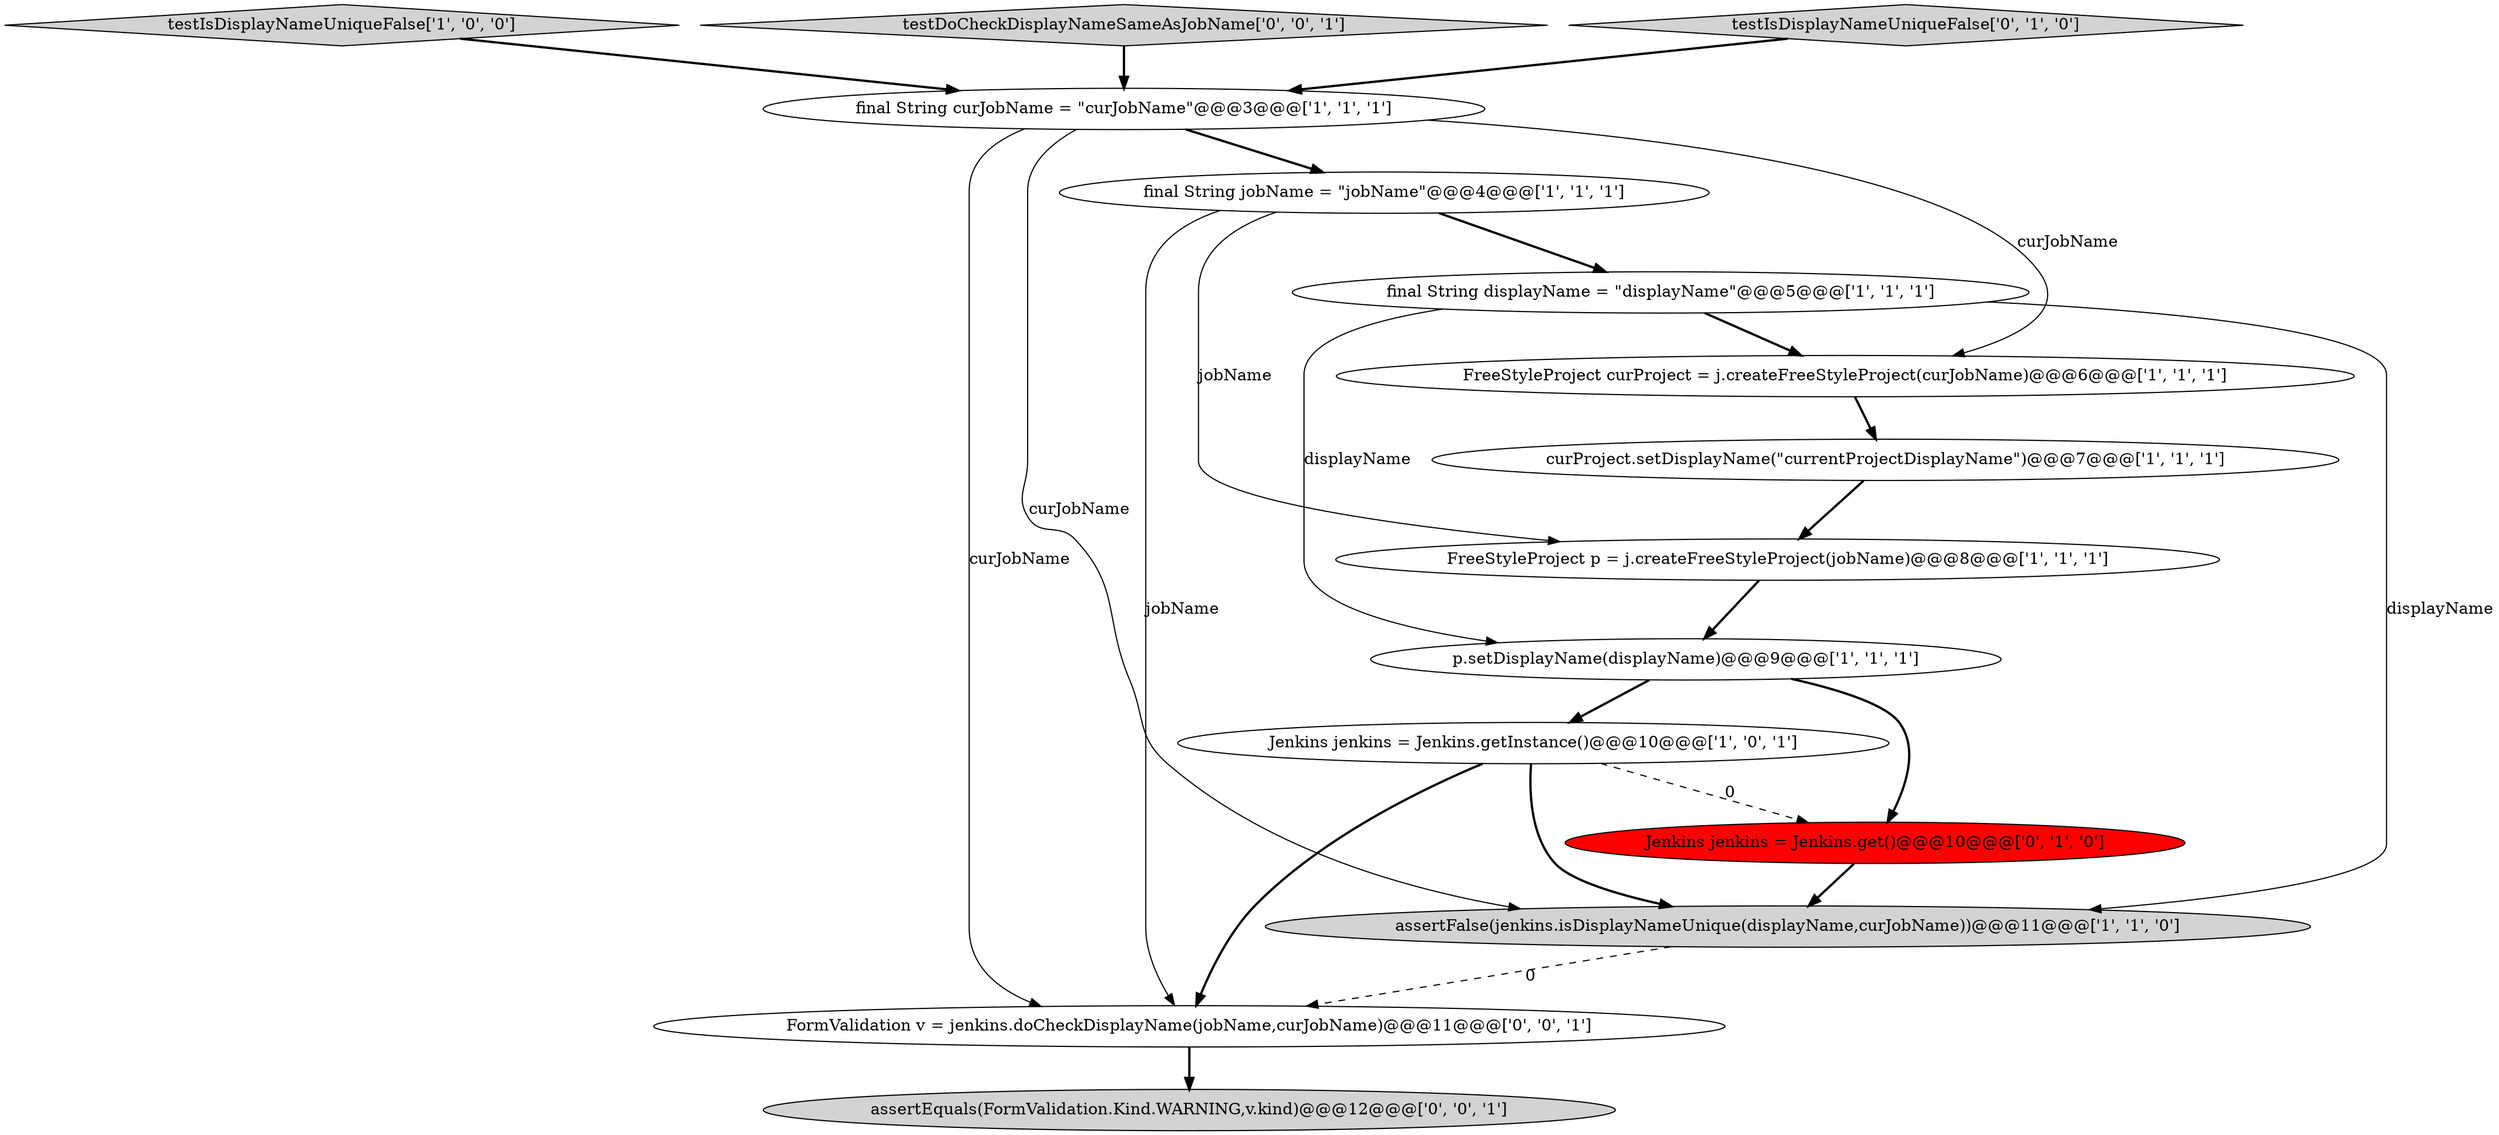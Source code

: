 digraph {
6 [style = filled, label = "FreeStyleProject curProject = j.createFreeStyleProject(curJobName)@@@6@@@['1', '1', '1']", fillcolor = white, shape = ellipse image = "AAA0AAABBB1BBB"];
8 [style = filled, label = "testIsDisplayNameUniqueFalse['1', '0', '0']", fillcolor = lightgray, shape = diamond image = "AAA0AAABBB1BBB"];
13 [style = filled, label = "testDoCheckDisplayNameSameAsJobName['0', '0', '1']", fillcolor = lightgray, shape = diamond image = "AAA0AAABBB3BBB"];
9 [style = filled, label = "curProject.setDisplayName(\"currentProjectDisplayName\")@@@7@@@['1', '1', '1']", fillcolor = white, shape = ellipse image = "AAA0AAABBB1BBB"];
2 [style = filled, label = "FreeStyleProject p = j.createFreeStyleProject(jobName)@@@8@@@['1', '1', '1']", fillcolor = white, shape = ellipse image = "AAA0AAABBB1BBB"];
14 [style = filled, label = "FormValidation v = jenkins.doCheckDisplayName(jobName,curJobName)@@@11@@@['0', '0', '1']", fillcolor = white, shape = ellipse image = "AAA0AAABBB3BBB"];
1 [style = filled, label = "p.setDisplayName(displayName)@@@9@@@['1', '1', '1']", fillcolor = white, shape = ellipse image = "AAA0AAABBB1BBB"];
4 [style = filled, label = "final String curJobName = \"curJobName\"@@@3@@@['1', '1', '1']", fillcolor = white, shape = ellipse image = "AAA0AAABBB1BBB"];
7 [style = filled, label = "Jenkins jenkins = Jenkins.getInstance()@@@10@@@['1', '0', '1']", fillcolor = white, shape = ellipse image = "AAA0AAABBB1BBB"];
12 [style = filled, label = "assertEquals(FormValidation.Kind.WARNING,v.kind)@@@12@@@['0', '0', '1']", fillcolor = lightgray, shape = ellipse image = "AAA0AAABBB3BBB"];
10 [style = filled, label = "testIsDisplayNameUniqueFalse['0', '1', '0']", fillcolor = lightgray, shape = diamond image = "AAA0AAABBB2BBB"];
0 [style = filled, label = "assertFalse(jenkins.isDisplayNameUnique(displayName,curJobName))@@@11@@@['1', '1', '0']", fillcolor = lightgray, shape = ellipse image = "AAA0AAABBB1BBB"];
3 [style = filled, label = "final String jobName = \"jobName\"@@@4@@@['1', '1', '1']", fillcolor = white, shape = ellipse image = "AAA0AAABBB1BBB"];
5 [style = filled, label = "final String displayName = \"displayName\"@@@5@@@['1', '1', '1']", fillcolor = white, shape = ellipse image = "AAA0AAABBB1BBB"];
11 [style = filled, label = "Jenkins jenkins = Jenkins.get()@@@10@@@['0', '1', '0']", fillcolor = red, shape = ellipse image = "AAA1AAABBB2BBB"];
4->3 [style = bold, label=""];
5->0 [style = solid, label="displayName"];
9->2 [style = bold, label=""];
2->1 [style = bold, label=""];
3->2 [style = solid, label="jobName"];
5->1 [style = solid, label="displayName"];
7->11 [style = dashed, label="0"];
7->0 [style = bold, label=""];
1->7 [style = bold, label=""];
4->14 [style = solid, label="curJobName"];
1->11 [style = bold, label=""];
3->14 [style = solid, label="jobName"];
7->14 [style = bold, label=""];
0->14 [style = dashed, label="0"];
3->5 [style = bold, label=""];
11->0 [style = bold, label=""];
5->6 [style = bold, label=""];
14->12 [style = bold, label=""];
10->4 [style = bold, label=""];
4->6 [style = solid, label="curJobName"];
8->4 [style = bold, label=""];
6->9 [style = bold, label=""];
4->0 [style = solid, label="curJobName"];
13->4 [style = bold, label=""];
}

